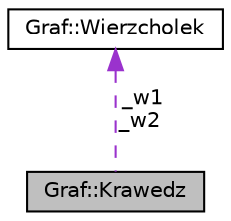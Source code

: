 digraph G
{
  edge [fontname="Helvetica",fontsize="10",labelfontname="Helvetica",labelfontsize="10"];
  node [fontname="Helvetica",fontsize="10",shape=record];
  Node1 [label="Graf::Krawedz",height=0.2,width=0.4,color="black", fillcolor="grey75", style="filled" fontcolor="black"];
  Node2 -> Node1 [dir="back",color="darkorchid3",fontsize="10",style="dashed",label=" _w1\n_w2" ];
  Node2 [label="Graf::Wierzcholek",height=0.2,width=0.4,color="black", fillcolor="white", style="filled",URL="$struct_graf_1_1_wierzcholek.html",tooltip="Struktura reprezentująca wierzchołki grafu."];
}

